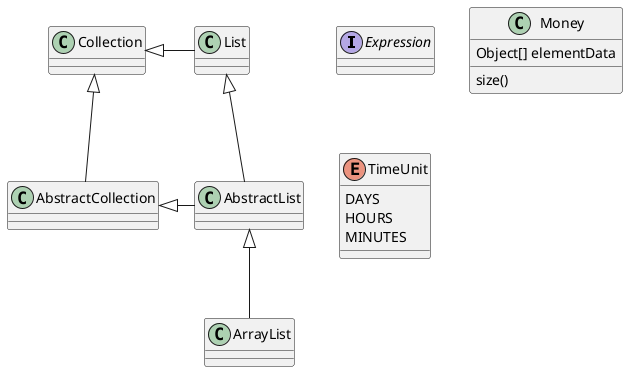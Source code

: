 @startuml
'https://plantuml.com/class-diagram


interface Expression

List <|-- AbstractList
Collection <|-- AbstractCollection

Collection <|- List
AbstractCollection <|- AbstractList
AbstractList <|-- ArrayList

class Money {
Object[] elementData
size()
}

enum TimeUnit {
DAYS
HOURS
MINUTES
}

@enduml